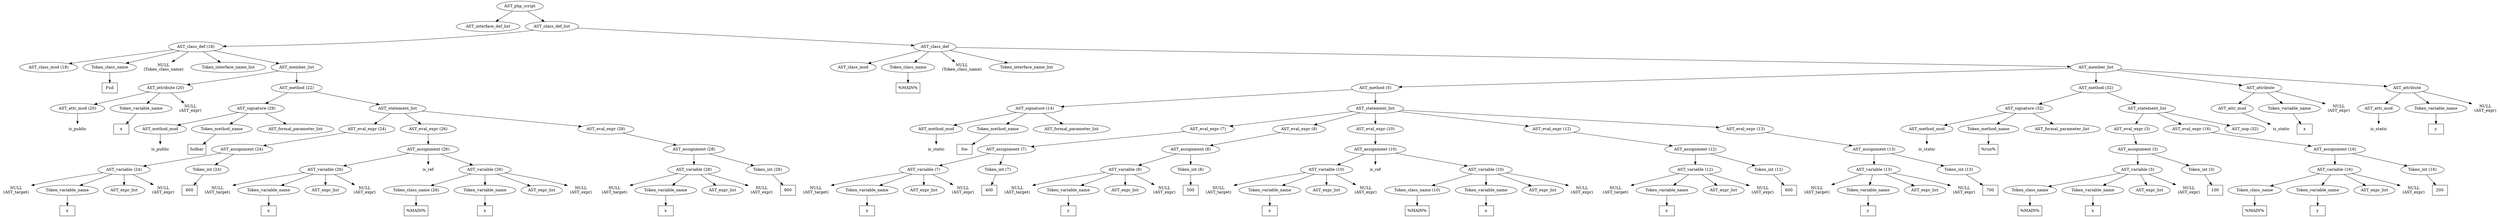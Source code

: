 /*
 * AST in dot format generated by phc -- the PHP compiler
 */

digraph AST {
node_0 [label="AST_php_script"];
node_1 [label="AST_interface_def_list"];
node_2 [label="AST_class_def_list"];
node_3 [label="AST_class_def (18)"];
node_4 [label="AST_class_mod (18)"];
node_5 [label="Token_class_name"];
node_6 [label="Fud", shape=box]
node_5 -> node_6;
node_7 [label="NULL\n(Token_class_name)", shape=plaintext]
node_8 [label="Token_interface_name_list"];
node_9 [label="AST_member_list"];
node_10 [label="AST_attribute (20)"];
node_11 [label="AST_attr_mod (20)"];
node_12 [label="is_public", shape=plaintext]
node_11 -> node_12;
node_13 [label="Token_variable_name"];
node_14 [label="x", shape=box]
node_13 -> node_14;
node_15 [label="NULL\n(AST_expr)", shape=plaintext]
node_10 -> node_15;
node_10 -> node_13;
node_10 -> node_11;
node_16 [label="AST_method (22)"];
node_17 [label="AST_signature (29)"];
node_18 [label="AST_method_mod"];
node_19 [label="is_public", shape=plaintext]
node_18 -> node_19;
node_20 [label="Token_method_name"];
node_21 [label="fudbar", shape=box]
node_20 -> node_21;
node_22 [label="AST_formal_parameter_list"];
node_17 -> node_22;
node_17 -> node_20;
node_17 -> node_18;
node_23 [label="AST_statement_list"];
node_24 [label="AST_eval_expr (24)"];
node_25 [label="AST_assignment (24)"];
node_26 [label="AST_variable (24)"];
node_27 [label="NULL\n(AST_target)", shape=plaintext]
node_28 [label="Token_variable_name"];
node_29 [label="x", shape=box]
node_28 -> node_29;
node_30 [label="AST_expr_list"];
node_31 [label="NULL\n(AST_expr)", shape=plaintext]
node_26 -> node_31;
node_26 -> node_30;
node_26 -> node_28;
node_26 -> node_27;
node_32 [label="Token_int (24)"];
node_33 [label="800", shape=box]
node_32 -> node_33;
node_25 -> node_32;
node_25 -> node_26;
node_24 -> node_25;
node_34 [label="AST_eval_expr (26)"];
node_35 [label="AST_assignment (26)"];
node_36 [label="AST_variable (26)"];
node_37 [label="NULL\n(AST_target)", shape=plaintext]
node_38 [label="Token_variable_name"];
node_39 [label="x", shape=box]
node_38 -> node_39;
node_40 [label="AST_expr_list"];
node_41 [label="NULL\n(AST_expr)", shape=plaintext]
node_36 -> node_41;
node_36 -> node_40;
node_36 -> node_38;
node_36 -> node_37;
node_42 [label="is_ref", shape=plaintext]
node_43 [label="AST_variable (26)"];
node_44 [label="Token_class_name (26)"];
node_45 [label="%MAIN%", shape=box]
node_44 -> node_45;
node_46 [label="Token_variable_name"];
node_47 [label="x", shape=box]
node_46 -> node_47;
node_48 [label="AST_expr_list"];
node_49 [label="NULL\n(AST_expr)", shape=plaintext]
node_43 -> node_49;
node_43 -> node_48;
node_43 -> node_46;
node_43 -> node_44;
node_35 -> node_43;
node_35 -> node_42;
node_35 -> node_36;
node_34 -> node_35;
node_50 [label="AST_eval_expr (28)"];
node_51 [label="AST_assignment (28)"];
node_52 [label="AST_variable (28)"];
node_53 [label="NULL\n(AST_target)", shape=plaintext]
node_54 [label="Token_variable_name"];
node_55 [label="x", shape=box]
node_54 -> node_55;
node_56 [label="AST_expr_list"];
node_57 [label="NULL\n(AST_expr)", shape=plaintext]
node_52 -> node_57;
node_52 -> node_56;
node_52 -> node_54;
node_52 -> node_53;
node_58 [label="Token_int (28)"];
node_59 [label="900", shape=box]
node_58 -> node_59;
node_51 -> node_58;
node_51 -> node_52;
node_50 -> node_51;
node_23 -> node_50;
node_23 -> node_34;
node_23 -> node_24;
node_16 -> node_23;
node_16 -> node_17;
node_9 -> node_16;
node_9 -> node_10;
node_3 -> node_9;
node_3 -> node_8;
node_3 -> node_7;
node_3 -> node_5;
node_3 -> node_4;
node_60 [label="AST_class_def"];
node_61 [label="AST_class_mod"];
node_62 [label="Token_class_name"];
node_63 [label="%MAIN%", shape=box]
node_62 -> node_63;
node_64 [label="NULL\n(Token_class_name)", shape=plaintext]
node_65 [label="Token_interface_name_list"];
node_66 [label="AST_member_list"];
node_67 [label="AST_method (5)"];
node_68 [label="AST_signature (14)"];
node_69 [label="AST_method_mod"];
node_70 [label="is_static", shape=plaintext]
node_69 -> node_70;
node_71 [label="Token_method_name"];
node_72 [label="foo", shape=box]
node_71 -> node_72;
node_73 [label="AST_formal_parameter_list"];
node_68 -> node_73;
node_68 -> node_71;
node_68 -> node_69;
node_74 [label="AST_statement_list"];
node_75 [label="AST_eval_expr (7)"];
node_76 [label="AST_assignment (7)"];
node_77 [label="AST_variable (7)"];
node_78 [label="NULL\n(AST_target)", shape=plaintext]
node_79 [label="Token_variable_name"];
node_80 [label="x", shape=box]
node_79 -> node_80;
node_81 [label="AST_expr_list"];
node_82 [label="NULL\n(AST_expr)", shape=plaintext]
node_77 -> node_82;
node_77 -> node_81;
node_77 -> node_79;
node_77 -> node_78;
node_83 [label="Token_int (7)"];
node_84 [label="400", shape=box]
node_83 -> node_84;
node_76 -> node_83;
node_76 -> node_77;
node_75 -> node_76;
node_85 [label="AST_eval_expr (8)"];
node_86 [label="AST_assignment (8)"];
node_87 [label="AST_variable (8)"];
node_88 [label="NULL\n(AST_target)", shape=plaintext]
node_89 [label="Token_variable_name"];
node_90 [label="y", shape=box]
node_89 -> node_90;
node_91 [label="AST_expr_list"];
node_92 [label="NULL\n(AST_expr)", shape=plaintext]
node_87 -> node_92;
node_87 -> node_91;
node_87 -> node_89;
node_87 -> node_88;
node_93 [label="Token_int (8)"];
node_94 [label="500", shape=box]
node_93 -> node_94;
node_86 -> node_93;
node_86 -> node_87;
node_85 -> node_86;
node_95 [label="AST_eval_expr (10)"];
node_96 [label="AST_assignment (10)"];
node_97 [label="AST_variable (10)"];
node_98 [label="NULL\n(AST_target)", shape=plaintext]
node_99 [label="Token_variable_name"];
node_100 [label="x", shape=box]
node_99 -> node_100;
node_101 [label="AST_expr_list"];
node_102 [label="NULL\n(AST_expr)", shape=plaintext]
node_97 -> node_102;
node_97 -> node_101;
node_97 -> node_99;
node_97 -> node_98;
node_103 [label="is_ref", shape=plaintext]
node_104 [label="AST_variable (10)"];
node_105 [label="Token_class_name (10)"];
node_106 [label="%MAIN%", shape=box]
node_105 -> node_106;
node_107 [label="Token_variable_name"];
node_108 [label="x", shape=box]
node_107 -> node_108;
node_109 [label="AST_expr_list"];
node_110 [label="NULL\n(AST_expr)", shape=plaintext]
node_104 -> node_110;
node_104 -> node_109;
node_104 -> node_107;
node_104 -> node_105;
node_96 -> node_104;
node_96 -> node_103;
node_96 -> node_97;
node_95 -> node_96;
node_111 [label="AST_eval_expr (12)"];
node_112 [label="AST_assignment (12)"];
node_113 [label="AST_variable (12)"];
node_114 [label="NULL\n(AST_target)", shape=plaintext]
node_115 [label="Token_variable_name"];
node_116 [label="x", shape=box]
node_115 -> node_116;
node_117 [label="AST_expr_list"];
node_118 [label="NULL\n(AST_expr)", shape=plaintext]
node_113 -> node_118;
node_113 -> node_117;
node_113 -> node_115;
node_113 -> node_114;
node_119 [label="Token_int (12)"];
node_120 [label="600", shape=box]
node_119 -> node_120;
node_112 -> node_119;
node_112 -> node_113;
node_111 -> node_112;
node_121 [label="AST_eval_expr (13)"];
node_122 [label="AST_assignment (13)"];
node_123 [label="AST_variable (13)"];
node_124 [label="NULL\n(AST_target)", shape=plaintext]
node_125 [label="Token_variable_name"];
node_126 [label="y", shape=box]
node_125 -> node_126;
node_127 [label="AST_expr_list"];
node_128 [label="NULL\n(AST_expr)", shape=plaintext]
node_123 -> node_128;
node_123 -> node_127;
node_123 -> node_125;
node_123 -> node_124;
node_129 [label="Token_int (13)"];
node_130 [label="700", shape=box]
node_129 -> node_130;
node_122 -> node_129;
node_122 -> node_123;
node_121 -> node_122;
node_74 -> node_121;
node_74 -> node_111;
node_74 -> node_95;
node_74 -> node_85;
node_74 -> node_75;
node_67 -> node_74;
node_67 -> node_68;
node_131 [label="AST_method (32)"];
node_132 [label="AST_signature (32)"];
node_133 [label="AST_method_mod"];
node_134 [label="is_static", shape=plaintext]
node_133 -> node_134;
node_135 [label="Token_method_name"];
node_136 [label="%run%", shape=box]
node_135 -> node_136;
node_137 [label="AST_formal_parameter_list"];
node_132 -> node_137;
node_132 -> node_135;
node_132 -> node_133;
node_138 [label="AST_statement_list"];
node_139 [label="AST_eval_expr (3)"];
node_140 [label="AST_assignment (3)"];
node_141 [label="AST_variable (3)"];
node_142 [label="Token_class_name"];
node_143 [label="%MAIN%", shape=box]
node_142 -> node_143;
node_144 [label="Token_variable_name"];
node_145 [label="x", shape=box]
node_144 -> node_145;
node_146 [label="AST_expr_list"];
node_147 [label="NULL\n(AST_expr)", shape=plaintext]
node_141 -> node_147;
node_141 -> node_146;
node_141 -> node_144;
node_141 -> node_142;
node_148 [label="Token_int (3)"];
node_149 [label="100", shape=box]
node_148 -> node_149;
node_140 -> node_148;
node_140 -> node_141;
node_139 -> node_140;
node_150 [label="AST_eval_expr (16)"];
node_151 [label="AST_assignment (16)"];
node_152 [label="AST_variable (16)"];
node_153 [label="Token_class_name"];
node_154 [label="%MAIN%", shape=box]
node_153 -> node_154;
node_155 [label="Token_variable_name"];
node_156 [label="y", shape=box]
node_155 -> node_156;
node_157 [label="AST_expr_list"];
node_158 [label="NULL\n(AST_expr)", shape=plaintext]
node_152 -> node_158;
node_152 -> node_157;
node_152 -> node_155;
node_152 -> node_153;
node_159 [label="Token_int (16)"];
node_160 [label="200", shape=box]
node_159 -> node_160;
node_151 -> node_159;
node_151 -> node_152;
node_150 -> node_151;
node_161 [label="AST_nop (32)"];
node_138 -> node_161;
node_138 -> node_150;
node_138 -> node_139;
node_131 -> node_138;
node_131 -> node_132;
node_162 [label="AST_attribute"];
node_163 [label="AST_attr_mod"];
node_164 [label="is_static", shape=plaintext]
node_163 -> node_164;
node_165 [label="Token_variable_name"];
node_166 [label="x", shape=box]
node_165 -> node_166;
node_167 [label="NULL\n(AST_expr)", shape=plaintext]
node_162 -> node_167;
node_162 -> node_165;
node_162 -> node_163;
node_168 [label="AST_attribute"];
node_169 [label="AST_attr_mod"];
node_170 [label="is_static", shape=plaintext]
node_169 -> node_170;
node_171 [label="Token_variable_name"];
node_172 [label="y", shape=box]
node_171 -> node_172;
node_173 [label="NULL\n(AST_expr)", shape=plaintext]
node_168 -> node_173;
node_168 -> node_171;
node_168 -> node_169;
node_66 -> node_168;
node_66 -> node_162;
node_66 -> node_131;
node_66 -> node_67;
node_60 -> node_66;
node_60 -> node_65;
node_60 -> node_64;
node_60 -> node_62;
node_60 -> node_61;
node_2 -> node_60;
node_2 -> node_3;
node_0 -> node_2;
node_0 -> node_1;
}
